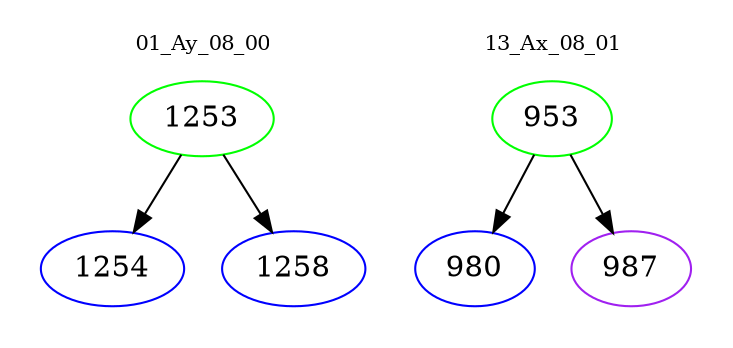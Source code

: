 digraph{
subgraph cluster_0 {
color = white
label = "01_Ay_08_00";
fontsize=10;
T0_1253 [label="1253", color="green"]
T0_1253 -> T0_1254 [color="black"]
T0_1254 [label="1254", color="blue"]
T0_1253 -> T0_1258 [color="black"]
T0_1258 [label="1258", color="blue"]
}
subgraph cluster_1 {
color = white
label = "13_Ax_08_01";
fontsize=10;
T1_953 [label="953", color="green"]
T1_953 -> T1_980 [color="black"]
T1_980 [label="980", color="blue"]
T1_953 -> T1_987 [color="black"]
T1_987 [label="987", color="purple"]
}
}
